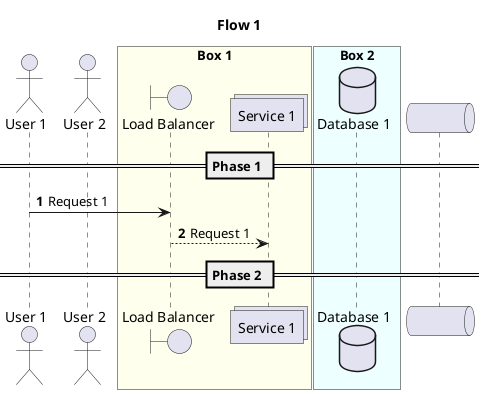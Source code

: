 @startuml
title "Flow 1"
autonumber
actor           "User 1" as U1
actor           "User 2" as U2
box             "Box 1" #FFFFEE
boundary        "Load Balancer" as LB
collections     "Service 1" as S1
end box

box             "Box 2" #EEFFFF
database        "Database 1" as DB1
end box
queue           "             " as Q1

== Phase 1 ==

U1   ->  LB     : Request 1
LB   -->  S1     : Request 1

== Phase 2 ==

@enduml
